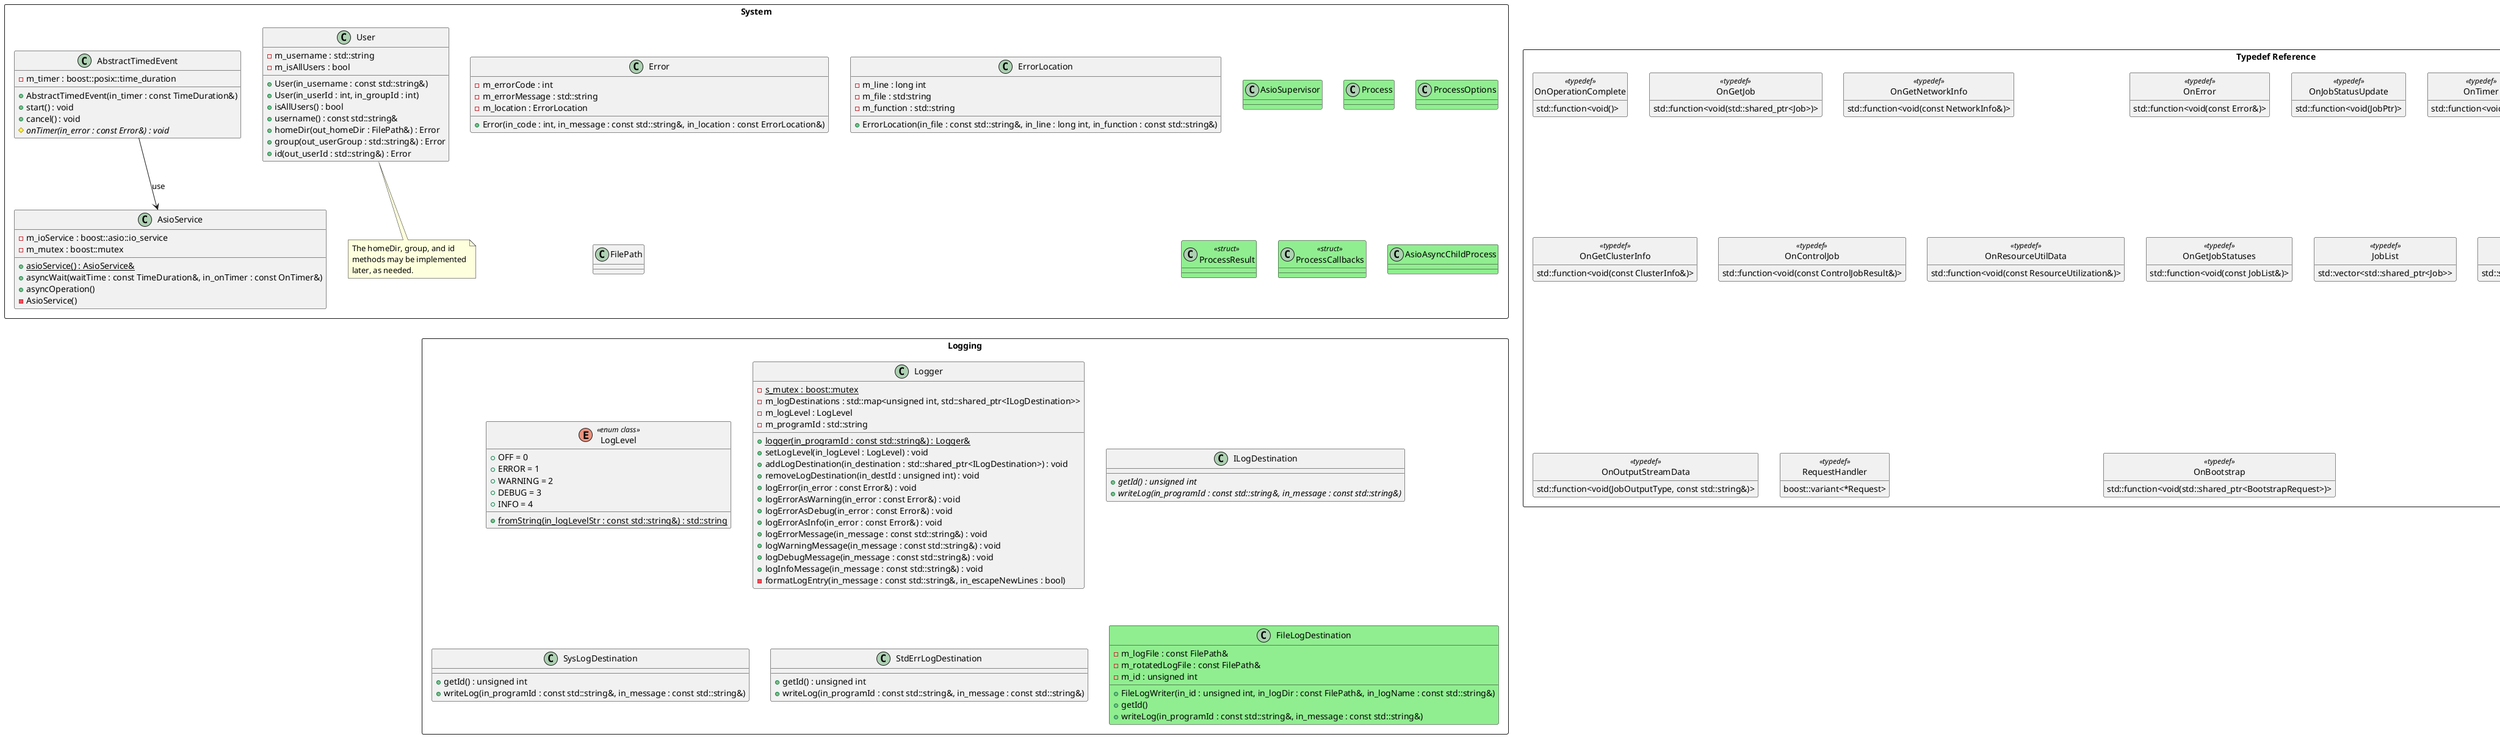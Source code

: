 @startuml

package System <<Rectangle>>
{
  class User
  {
    + User(in_username : const std::string&)
    + User(in_userId : int, in_groupId : int)
    + isAllUsers() : bool
    + username() : const std::string&
    + homeDir(out_homeDir : FilePath&) : Error
    + group(out_userGroup : std::string&) : Error
    + id(out_userId : std::string&) : Error
    - m_username : std::string
    - m_isAllUsers : bool
  }
  note bottom of User : The homeDir, group, and id\nmethods may be implemented\nlater, as needed.

  class AsioService
  {
    + {static} asioService() : AsioService&
    + asyncWait(waitTime : const TimeDuration&, in_onTimer : const OnTimer&)
    + asyncOperation()
    - AsioService()
    - m_ioService : boost::asio::io_service
    - m_mutex : boost::mutex
  }

  class AbstractTimedEvent
  {
    + AbstractTimedEvent(in_timer : const TimeDuration&)
    + start() : void
    + cancel() : void
    # {abstract} onTimer(in_error : const Error&) : void
    - m_timer : boost::posix::time_duration
  }

  class Error
  {
    + Error(in_code : int, in_message : const std::string&, in_location : const ErrorLocation&)
    - m_errorCode : int
    - m_errorMessage : std::string
    - m_location : ErrorLocation
  }

  class ErrorLocation
  {
    + ErrorLocation(in_file : const std::string&, in_line : long int, in_function : const std::string&)
    - m_line : long int
    - m_file : std:string
    - m_function : std::string
  }

  class FilePath
  class AsioSupervisor #lightgreen
  class Process #lightgreen
  class ProcessOptions #lightgreen
  class ProcessResult <<struct>> #lightgreen
  class ProcessCallbacks <<struct>> #lightgreen
  class AsioAsyncChildProcess #lightgreen

  AsioSupervisor -[hidden] Process
  Process -[hidden] ProcessOptions
  ProcessOptions -[hidden]- ProcessResult
  ProcessResult -[hidden] ProcessCallbacks
  ProcessCallbacks -[hidden] AsioAsyncChildProcess

  AbstractTimedEvent --> AsioService : use
}

package "Typedef Reference" as TDPackage <<Rectangle>>
{
  hide <<typedef>> circle
  hide <<typedef>> methods

  class OnError <<typedef>>
  {
    {field} std::function<void(const Error&)>
  }

  class OnJobStatusUpdate <<typedef>>
  {
    {field} std::function<void(JobPtr)>
  }

  class OnTimer <<typedef>>
  {
    {field} std::function<void(bool)>
  }

  class OnOperationComplete <<typedef>>
  {
    {field} std::function<void()>
  }

  class OnJobPrune <<typedef>>
  {
    {field} std::function<void(std::shared_ptr<Job>, const OnOperationComplete&, const OnError&)>
  }

  class OnBootstrap <<typedef>>
  {
    {field} std::function<void(std::shared_ptr<BootstrapRequest>)>
  }

  class OnGetJobStatuses <<typedef>>
  {
    {field} std::function<void(const JobList&)>
  }

  class OnGetJob <<typedef>>
  {
    {field} std::function<void(std::shared_ptr<Job>)>
  }

  class OnGetNetworkInfo <<typedef>>
  {
    {field} std::function<void(const NetworkInfo&)>
  }

  class OnGetClusterInfo <<typedef>>
  {
    {field} std::function<void(const ClusterInfo&)>
  }

  class OnControlJob <<typedef>>
  {
    {field} std::function<void(const ControlJobResult&)>
  }

  class OnResourceUtilData <<typedef>>
  {
    {field} std::function<void(const ResourceUtilization&)>
  }

  class OnOutputStreamData <<typedef>>
  {
    {field} std::function<void(JobOutputType, const std::string&)>
  }

  class JobList <<typedef>>
  {
    std::vector<std::shared_ptr<Job>>
  }

  class JobStatusSubscriptionHandle <<typedef>>
  {
    std::shared_ptr<JobStatusSubscription>
  }

  class JobStatusSignal <<typedef>>
  {
    {field} boost::signals2::signal<void(JobPtr)>
  }

  class JobIdMap <<typedef>>
  {
    std::map<std::string, std::shared_ptr<Job>>
  }

  class RequestHandler <<typedef>>
  {
    boost::variant<*Request>
  }

  OnError -[hidden] OnJobStatusUpdate
  OnJobStatusUpdate -[hidden] OnTimer
  OnTimer -[hidden] OnJobDeleted
  OnJobDeleted -[hidden] OnJobPrune
  OnError -down[hidden]- OnGetJobStatuses
  OnGetJobStatuses -[hidden]- OnBootstrap

  OnGetJobStatuses -down[hidden] JobList
  JobList -[hidden] JobStatusSubscriptionHandle
  JobStatusSubscriptionHandle -[hidden] JobStatusSignal
  JobStatusSignal -[hidden] JobIdMap
}

package Options <<Rectangle>>
{
  interface IOptions <<template T>>
  {
    + {abstract} initialize() : Error
    + {abstract} readOptions(const FilePath& in_location) : Error
    # {abstract} registerOption<typename N>(const std::string& in_name, std::weak_ptr<N> io_valuePtr, const T& in_defaultValue, const std::string& in_description) : void
    # IOptions()
  }

  class AbstractOptions <<template T>> #lightblue
  {
    + {static} options() : T&
    + {abstract} initialize() : Error
    + readOptions(const FilePath& in_location) : Error
    # registerOption<typename N>(const std::string& name, std::weak_ptr<N> io_valuePtr, const T& in_defaultValue, const std::string& in_description) : void
    # AbstractOptions(const std::string& in_defaultConfigFile)
    - m_optionsDesc : boost::program_options::options_description
  }

  class AbstractUserProfiles <<template T>> #lightblue
  {
    + {static} userProfiles() : T&
    + {abstract} initialize() : Error
    + readOptions(const FilePath& in_location) : Error
    # registerOption<typename N>(const std::string& name, std::weak_ptr<N> io_valuePtr, const N& in_defaultValue, const std::string& in_description) : void
    - m_confProfile : ConfigProfile
  }

  AbstractUserProfiles *-- ConfigProfile
  AbstractUserProfiles ..|> IOptions
  AbstractOptions ..|> IOptions
}

package Logging <<Rectangle>>
{
  enum LogLevel <<enum class>>
  {
    + OFF = 0
    + ERROR = 1
    + WARNING = 2
    + DEBUG = 3
    + INFO = 4
    + {static} fromString(in_logLevelStr : const std::string&) : std::string
  }

  class Logger
  {
    + {static} logger(in_programId : const std::string&) : Logger&
    + setLogLevel(in_logLevel : LogLevel) : void
    + addLogDestination(in_destination : std::shared_ptr<ILogDestination>) : void
    + removeLogDestination(in_destId : unsigned int) : void
    + logError(in_error : const Error&) : void
    + logErrorAsWarning(in_error : const Error&) : void
    + logErrorAsDebug(in_error : const Error&) : void
    + logErrorAsInfo(in_error : const Error&) : void
    + logErrorMessage(in_message : const std::string&) : void
    + logWarningMessage(in_message : const std::string&) : void
    + logDebugMessage(in_message : const std::string&) : void
    + logInfoMessage(in_message : const std::string&) : void
    - formatLogEntry(in_message : const std::string&, in_escapeNewLines : bool)
    - {static} s_mutex : boost::mutex
    - m_logDestinations : std::map<unsigned int, std::shared_ptr<ILogDestination>>
    - m_logLevel : LogLevel
    - m_programId : std::string
  }

  class ILogDestination
  {
    + {abstract} getId() : unsigned int
    + {abstract} writeLog(in_programId : const std::string&, in_message : const std::string&)
  }

  class SysLogDestination
  {
    + getId() : unsigned int
    + writeLog(in_programId : const std::string&, in_message : const std::string&)
  }

  class StdErrLogDestination
  {
    + getId() : unsigned int
    + writeLog(in_programId : const std::string&, in_message : const std::string&)
  }

  class FileLogDestination #lightgreen
  {
    + FileLogWriter(in_id : unsigned int, in_logDir : const FilePath&, in_logName : const std::string&)
    + getId()
    + writeLog(in_programId : const std::string&, in_message : const std::string&)
    - m_logFile : const FilePath&
    - m_rotatedLogFile : const FilePath&
    - m_id : unsigned int
  }
}

@enduml
